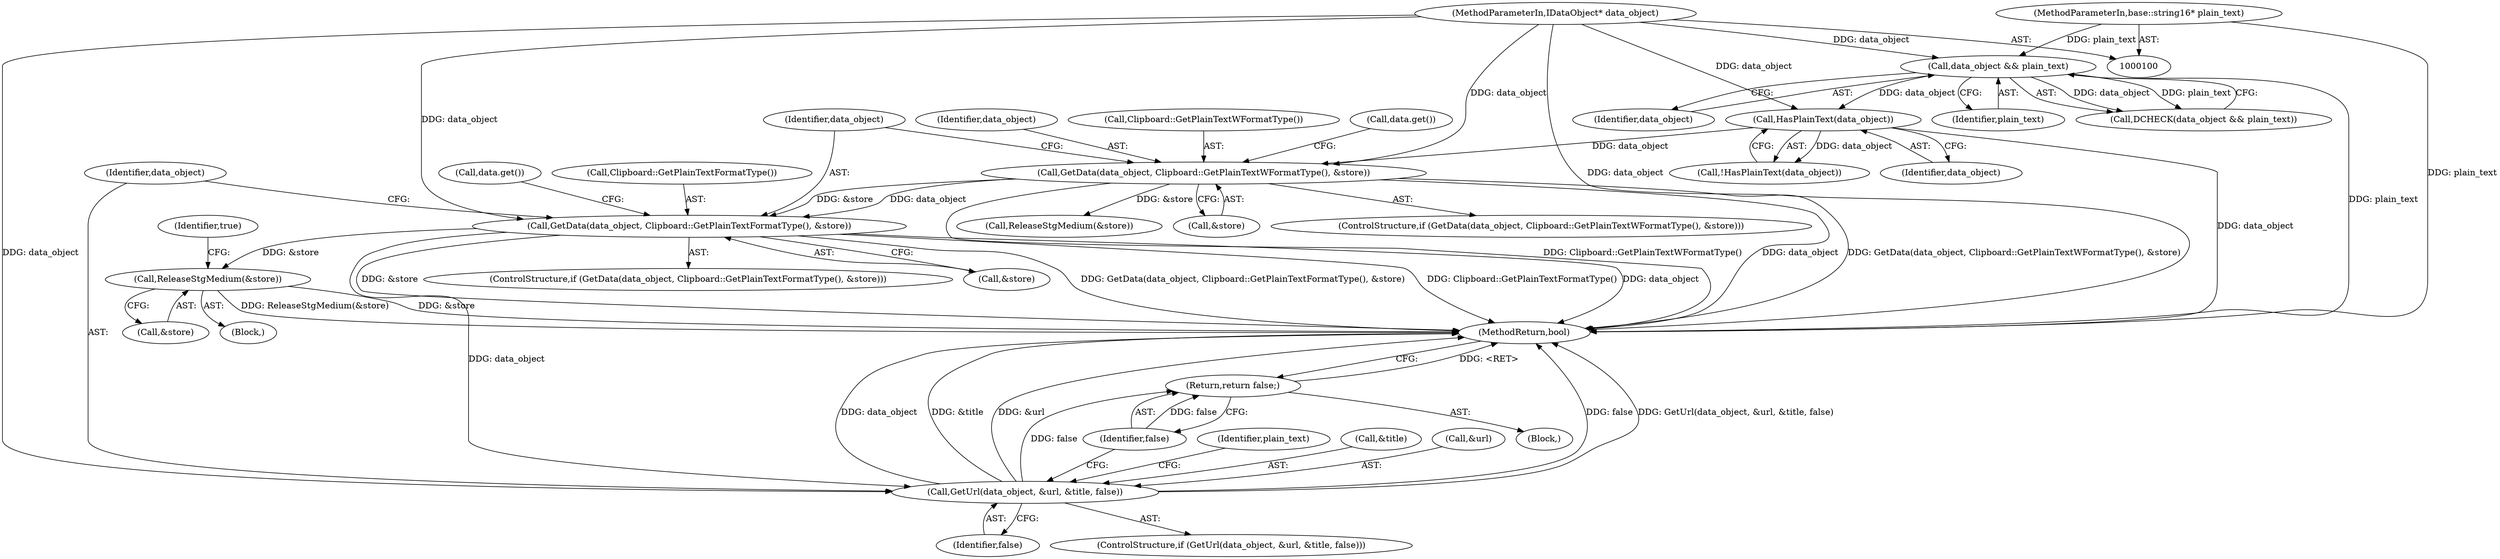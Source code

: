 digraph "0_Chrome_e93dc535728da259ec16d1c3cc393f80b25f64ae_5@pointer" {
"1000132" [label="(Call,GetData(data_object, Clipboard::GetPlainTextFormatType(), &store))"];
"1000116" [label="(Call,GetData(data_object, Clipboard::GetPlainTextWFormatType(), &store))"];
"1000110" [label="(Call,HasPlainText(data_object))"];
"1000105" [label="(Call,data_object && plain_text)"];
"1000101" [label="(MethodParameterIn,IDataObject* data_object)"];
"1000102" [label="(MethodParameterIn,base::string16* plain_text)"];
"1000143" [label="(Call,ReleaseStgMedium(&store))"];
"1000151" [label="(Call,GetUrl(data_object, &url, &title, false))"];
"1000166" [label="(Return,return false;)"];
"1000125" [label="(Call,data.get())"];
"1000161" [label="(Identifier,plain_text)"];
"1000104" [label="(Call,DCHECK(data_object && plain_text))"];
"1000105" [label="(Call,data_object && plain_text)"];
"1000155" [label="(Call,&title)"];
"1000153" [label="(Call,&url)"];
"1000137" [label="(Block,)"];
"1000157" [label="(Identifier,false)"];
"1000144" [label="(Call,&store)"];
"1000150" [label="(ControlStructure,if (GetUrl(data_object, &url, &title, false)))"];
"1000152" [label="(Identifier,data_object)"];
"1000106" [label="(Identifier,data_object)"];
"1000151" [label="(Call,GetUrl(data_object, &url, &title, false))"];
"1000167" [label="(Identifier,false)"];
"1000103" [label="(Block,)"];
"1000110" [label="(Call,HasPlainText(data_object))"];
"1000126" [label="(Call,ReleaseStgMedium(&store))"];
"1000119" [label="(Call,&store)"];
"1000109" [label="(Call,!HasPlainText(data_object))"];
"1000147" [label="(Identifier,true)"];
"1000117" [label="(Identifier,data_object)"];
"1000142" [label="(Call,data.get())"];
"1000107" [label="(Identifier,plain_text)"];
"1000131" [label="(ControlStructure,if (GetData(data_object, Clipboard::GetPlainTextFormatType(), &store)))"];
"1000134" [label="(Call,Clipboard::GetPlainTextFormatType())"];
"1000115" [label="(ControlStructure,if (GetData(data_object, Clipboard::GetPlainTextWFormatType(), &store)))"];
"1000132" [label="(Call,GetData(data_object, Clipboard::GetPlainTextFormatType(), &store))"];
"1000143" [label="(Call,ReleaseStgMedium(&store))"];
"1000116" [label="(Call,GetData(data_object, Clipboard::GetPlainTextWFormatType(), &store))"];
"1000133" [label="(Identifier,data_object)"];
"1000102" [label="(MethodParameterIn,base::string16* plain_text)"];
"1000101" [label="(MethodParameterIn,IDataObject* data_object)"];
"1000168" [label="(MethodReturn,bool)"];
"1000111" [label="(Identifier,data_object)"];
"1000166" [label="(Return,return false;)"];
"1000118" [label="(Call,Clipboard::GetPlainTextWFormatType())"];
"1000135" [label="(Call,&store)"];
"1000132" -> "1000131"  [label="AST: "];
"1000132" -> "1000135"  [label="CFG: "];
"1000133" -> "1000132"  [label="AST: "];
"1000134" -> "1000132"  [label="AST: "];
"1000135" -> "1000132"  [label="AST: "];
"1000142" -> "1000132"  [label="CFG: "];
"1000152" -> "1000132"  [label="CFG: "];
"1000132" -> "1000168"  [label="DDG: GetData(data_object, Clipboard::GetPlainTextFormatType(), &store)"];
"1000132" -> "1000168"  [label="DDG: Clipboard::GetPlainTextFormatType()"];
"1000132" -> "1000168"  [label="DDG: data_object"];
"1000132" -> "1000168"  [label="DDG: &store"];
"1000116" -> "1000132"  [label="DDG: data_object"];
"1000116" -> "1000132"  [label="DDG: &store"];
"1000101" -> "1000132"  [label="DDG: data_object"];
"1000132" -> "1000143"  [label="DDG: &store"];
"1000132" -> "1000151"  [label="DDG: data_object"];
"1000116" -> "1000115"  [label="AST: "];
"1000116" -> "1000119"  [label="CFG: "];
"1000117" -> "1000116"  [label="AST: "];
"1000118" -> "1000116"  [label="AST: "];
"1000119" -> "1000116"  [label="AST: "];
"1000125" -> "1000116"  [label="CFG: "];
"1000133" -> "1000116"  [label="CFG: "];
"1000116" -> "1000168"  [label="DDG: Clipboard::GetPlainTextWFormatType()"];
"1000116" -> "1000168"  [label="DDG: data_object"];
"1000116" -> "1000168"  [label="DDG: GetData(data_object, Clipboard::GetPlainTextWFormatType(), &store)"];
"1000110" -> "1000116"  [label="DDG: data_object"];
"1000101" -> "1000116"  [label="DDG: data_object"];
"1000116" -> "1000126"  [label="DDG: &store"];
"1000110" -> "1000109"  [label="AST: "];
"1000110" -> "1000111"  [label="CFG: "];
"1000111" -> "1000110"  [label="AST: "];
"1000109" -> "1000110"  [label="CFG: "];
"1000110" -> "1000168"  [label="DDG: data_object"];
"1000110" -> "1000109"  [label="DDG: data_object"];
"1000105" -> "1000110"  [label="DDG: data_object"];
"1000101" -> "1000110"  [label="DDG: data_object"];
"1000105" -> "1000104"  [label="AST: "];
"1000105" -> "1000106"  [label="CFG: "];
"1000105" -> "1000107"  [label="CFG: "];
"1000106" -> "1000105"  [label="AST: "];
"1000107" -> "1000105"  [label="AST: "];
"1000104" -> "1000105"  [label="CFG: "];
"1000105" -> "1000168"  [label="DDG: plain_text"];
"1000105" -> "1000104"  [label="DDG: data_object"];
"1000105" -> "1000104"  [label="DDG: plain_text"];
"1000101" -> "1000105"  [label="DDG: data_object"];
"1000102" -> "1000105"  [label="DDG: plain_text"];
"1000101" -> "1000100"  [label="AST: "];
"1000101" -> "1000168"  [label="DDG: data_object"];
"1000101" -> "1000151"  [label="DDG: data_object"];
"1000102" -> "1000100"  [label="AST: "];
"1000102" -> "1000168"  [label="DDG: plain_text"];
"1000143" -> "1000137"  [label="AST: "];
"1000143" -> "1000144"  [label="CFG: "];
"1000144" -> "1000143"  [label="AST: "];
"1000147" -> "1000143"  [label="CFG: "];
"1000143" -> "1000168"  [label="DDG: ReleaseStgMedium(&store)"];
"1000143" -> "1000168"  [label="DDG: &store"];
"1000151" -> "1000150"  [label="AST: "];
"1000151" -> "1000157"  [label="CFG: "];
"1000152" -> "1000151"  [label="AST: "];
"1000153" -> "1000151"  [label="AST: "];
"1000155" -> "1000151"  [label="AST: "];
"1000157" -> "1000151"  [label="AST: "];
"1000161" -> "1000151"  [label="CFG: "];
"1000167" -> "1000151"  [label="CFG: "];
"1000151" -> "1000168"  [label="DDG: false"];
"1000151" -> "1000168"  [label="DDG: GetUrl(data_object, &url, &title, false)"];
"1000151" -> "1000168"  [label="DDG: data_object"];
"1000151" -> "1000168"  [label="DDG: &title"];
"1000151" -> "1000168"  [label="DDG: &url"];
"1000151" -> "1000166"  [label="DDG: false"];
"1000166" -> "1000103"  [label="AST: "];
"1000166" -> "1000167"  [label="CFG: "];
"1000167" -> "1000166"  [label="AST: "];
"1000168" -> "1000166"  [label="CFG: "];
"1000166" -> "1000168"  [label="DDG: <RET>"];
"1000167" -> "1000166"  [label="DDG: false"];
}
